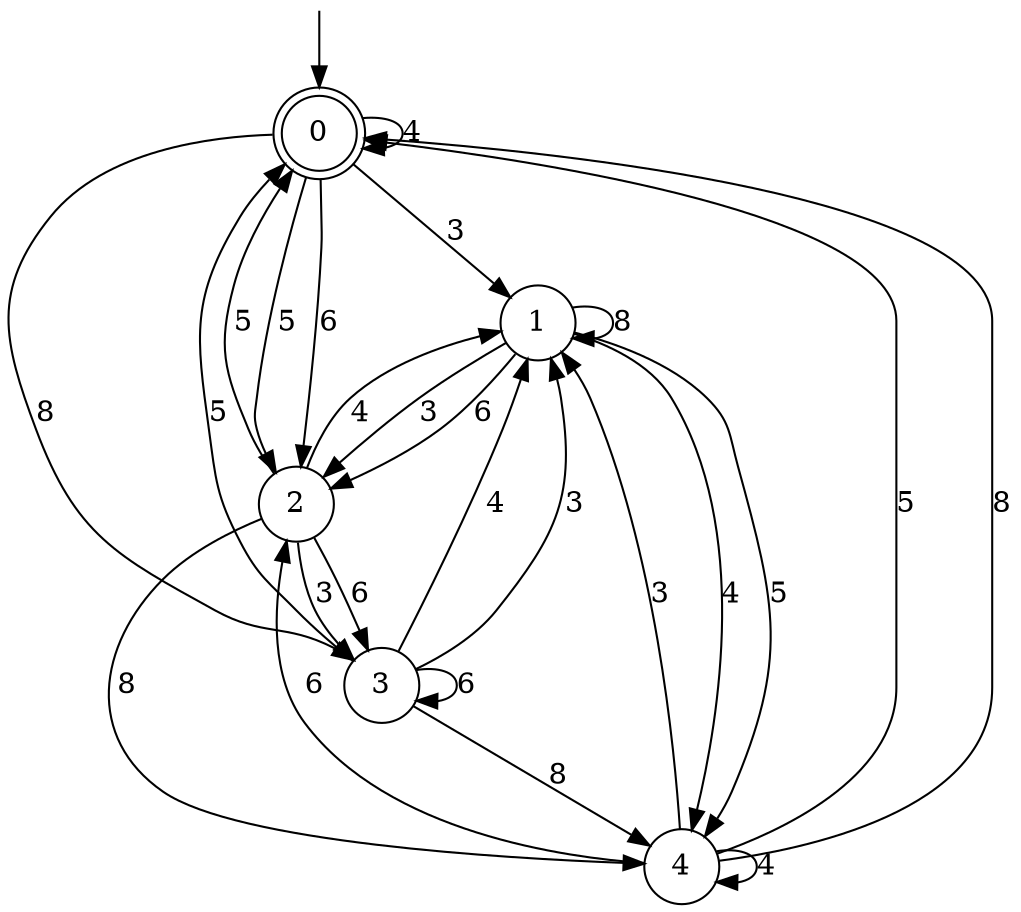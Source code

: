 digraph g {

	s0 [shape="doublecircle" label="0"];
	s1 [shape="circle" label="1"];
	s2 [shape="circle" label="2"];
	s3 [shape="circle" label="3"];
	s4 [shape="circle" label="4"];
	s0 -> s1 [label="3"];
	s0 -> s0 [label="4"];
	s0 -> s2 [label="5"];
	s0 -> s3 [label="8"];
	s0 -> s2 [label="6"];
	s1 -> s2 [label="3"];
	s1 -> s4 [label="4"];
	s1 -> s4 [label="5"];
	s1 -> s1 [label="8"];
	s1 -> s2 [label="6"];
	s2 -> s3 [label="3"];
	s2 -> s1 [label="4"];
	s2 -> s0 [label="5"];
	s2 -> s4 [label="8"];
	s2 -> s3 [label="6"];
	s3 -> s1 [label="3"];
	s3 -> s1 [label="4"];
	s3 -> s0 [label="5"];
	s3 -> s4 [label="8"];
	s3 -> s3 [label="6"];
	s4 -> s1 [label="3"];
	s4 -> s4 [label="4"];
	s4 -> s0 [label="5"];
	s4 -> s0 [label="8"];
	s4 -> s2 [label="6"];

__start0 [label="" shape="none" width="0" height="0"];
__start0 -> s0;

}
